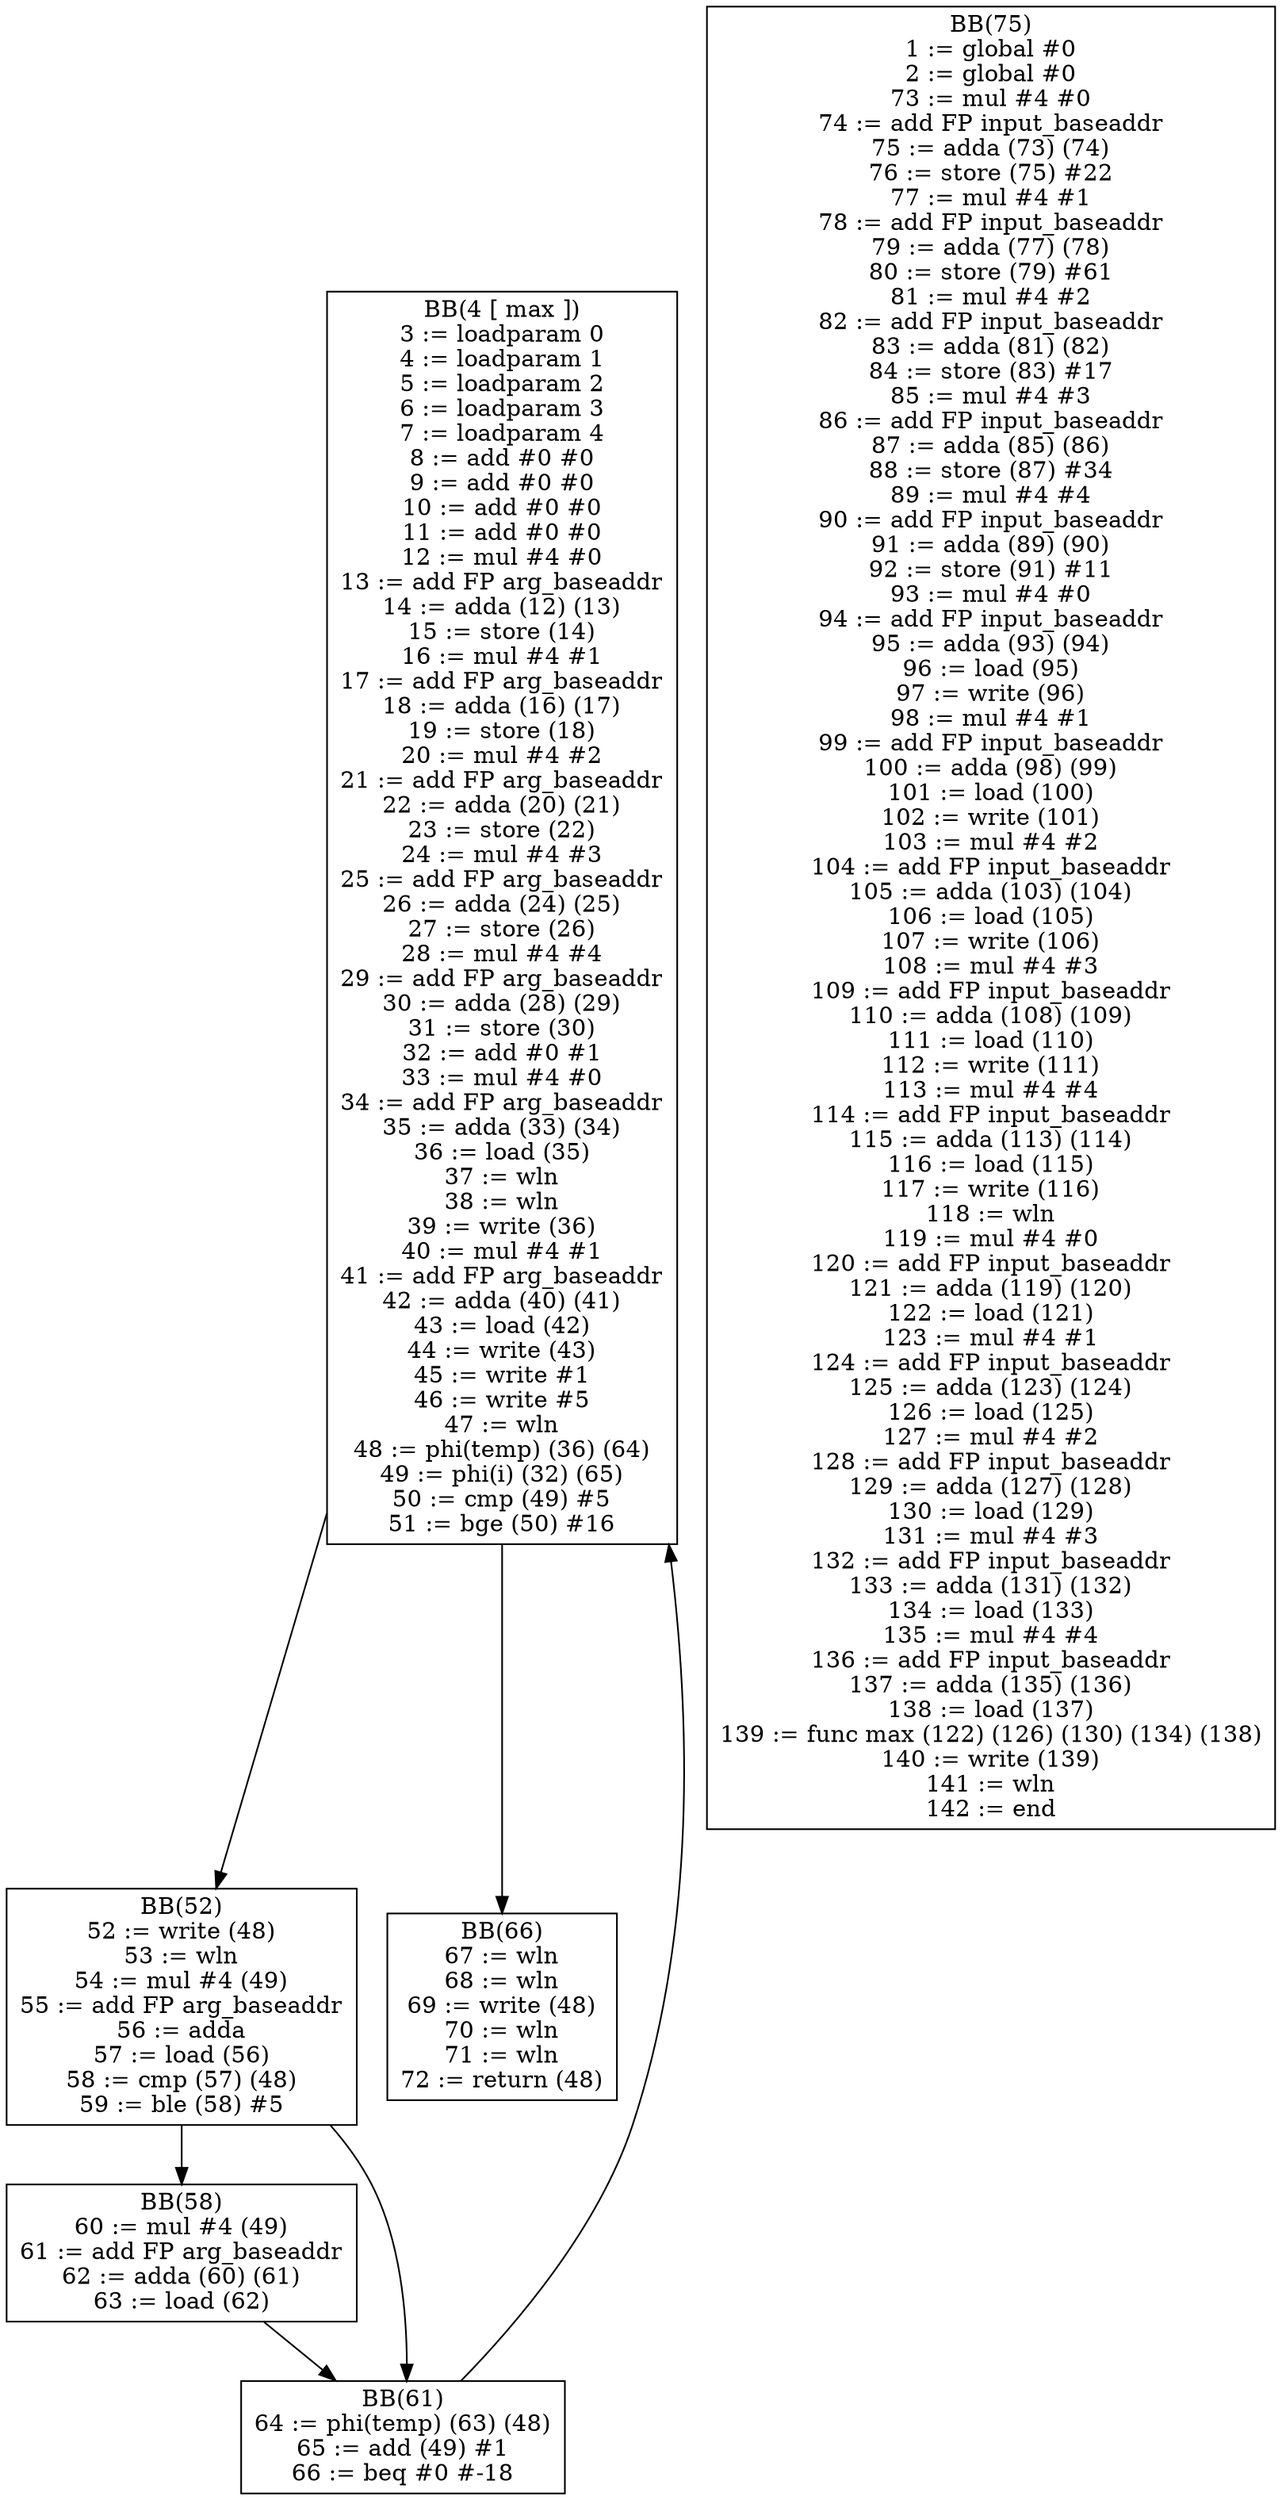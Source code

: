 digraph cfg {
BB4[shape = box, label = "BB(4 [ max ])\n" + "3 := loadparam 0\n" + "4 := loadparam 1\n" + "5 := loadparam 2\n" + "6 := loadparam 3\n" + "7 := loadparam 4\n" + "8 := add #0 #0\n" + "9 := add #0 #0\n" + "10 := add #0 #0\n" + "11 := add #0 #0\n" + "12 := mul #4 #0\n" + "13 := add FP arg_baseaddr\n" + "14 := adda (12) (13)\n" + "15 := store (14)\n" + "16 := mul #4 #1\n" + "17 := add FP arg_baseaddr\n" + "18 := adda (16) (17)\n" + "19 := store (18)\n" + "20 := mul #4 #2\n" + "21 := add FP arg_baseaddr\n" + "22 := adda (20) (21)\n" + "23 := store (22)\n" + "24 := mul #4 #3\n" + "25 := add FP arg_baseaddr\n" + "26 := adda (24) (25)\n" + "27 := store (26)\n" + "28 := mul #4 #4\n" + "29 := add FP arg_baseaddr\n" + "30 := adda (28) (29)\n" + "31 := store (30)\n" + "32 := add #0 #1\n" + "33 := mul #4 #0\n" + "34 := add FP arg_baseaddr\n" + "35 := adda (33) (34)\n" + "36 := load (35)\n" + "37 := wln\n" + "38 := wln\n" + "39 := write (36)\n" + "40 := mul #4 #1\n" + "41 := add FP arg_baseaddr\n" + "42 := adda (40) (41)\n" + "43 := load (42)\n" + "44 := write (43)\n" + "45 := write #1\n" + "46 := write #5\n" + "47 := wln\n" + "48 := phi(temp) (36) (64)\n" + "49 := phi(i) (32) (65)\n" + "50 := cmp (49) #5\n" + "51 := bge (50) #16\n"];
BB52[shape = box, label = "BB(52)\n" + "52 := write (48)\n" + "53 := wln\n" + "54 := mul #4 (49)\n" + "55 := add FP arg_baseaddr\n" + "56 := adda\n" + "57 := load (56)\n" + "58 := cmp (57) (48)\n" + "59 := ble (58) #5\n"];
BB66[shape = box, label = "BB(66)\n" + "67 := wln\n" + "68 := wln\n" + "69 := write (48)\n" + "70 := wln\n" + "71 := wln\n" + "72 := return (48)\n"];
BB58[shape = box, label = "BB(58)\n" + "60 := mul #4 (49)\n" + "61 := add FP arg_baseaddr\n" + "62 := adda (60) (61)\n" + "63 := load (62)\n"];
BB61[shape = box, label = "BB(61)\n" + "64 := phi(temp) (63) (48)\n" + "65 := add (49) #1\n" + "66 := beq #0 #-18\n"];
BB4 -> BB52;
BB4 -> BB66;
BB52 -> BB58;
BB52 -> BB61;
BB58 -> BB61;
BB61 -> BB4;

BB75[shape = box, label = "BB(75)\n" + "1 := global #0\n" + "2 := global #0\n" + "73 := mul #4 #0\n" + "74 := add FP input_baseaddr\n" + "75 := adda (73) (74)\n" + "76 := store (75) #22\n" + "77 := mul #4 #1\n" + "78 := add FP input_baseaddr\n" + "79 := adda (77) (78)\n" + "80 := store (79) #61\n" + "81 := mul #4 #2\n" + "82 := add FP input_baseaddr\n" + "83 := adda (81) (82)\n" + "84 := store (83) #17\n" + "85 := mul #4 #3\n" + "86 := add FP input_baseaddr\n" + "87 := adda (85) (86)\n" + "88 := store (87) #34\n" + "89 := mul #4 #4\n" + "90 := add FP input_baseaddr\n" + "91 := adda (89) (90)\n" + "92 := store (91) #11\n" + "93 := mul #4 #0\n" + "94 := add FP input_baseaddr\n" + "95 := adda (93) (94)\n" + "96 := load (95)\n" + "97 := write (96)\n" + "98 := mul #4 #1\n" + "99 := add FP input_baseaddr\n" + "100 := adda (98) (99)\n" + "101 := load (100)\n" + "102 := write (101)\n" + "103 := mul #4 #2\n" + "104 := add FP input_baseaddr\n" + "105 := adda (103) (104)\n" + "106 := load (105)\n" + "107 := write (106)\n" + "108 := mul #4 #3\n" + "109 := add FP input_baseaddr\n" + "110 := adda (108) (109)\n" + "111 := load (110)\n" + "112 := write (111)\n" + "113 := mul #4 #4\n" + "114 := add FP input_baseaddr\n" + "115 := adda (113) (114)\n" + "116 := load (115)\n" + "117 := write (116)\n" + "118 := wln\n" + "119 := mul #4 #0\n" + "120 := add FP input_baseaddr\n" + "121 := adda (119) (120)\n" + "122 := load (121)\n" + "123 := mul #4 #1\n" + "124 := add FP input_baseaddr\n" + "125 := adda (123) (124)\n" + "126 := load (125)\n" + "127 := mul #4 #2\n" + "128 := add FP input_baseaddr\n" + "129 := adda (127) (128)\n" + "130 := load (129)\n" + "131 := mul #4 #3\n" + "132 := add FP input_baseaddr\n" + "133 := adda (131) (132)\n" + "134 := load (133)\n" + "135 := mul #4 #4\n" + "136 := add FP input_baseaddr\n" + "137 := adda (135) (136)\n" + "138 := load (137)\n" + "139 := func max (122) (126) (130) (134) (138)\n" + "140 := write (139)\n" + "141 := wln\n" + "142 := end\n"];
}
